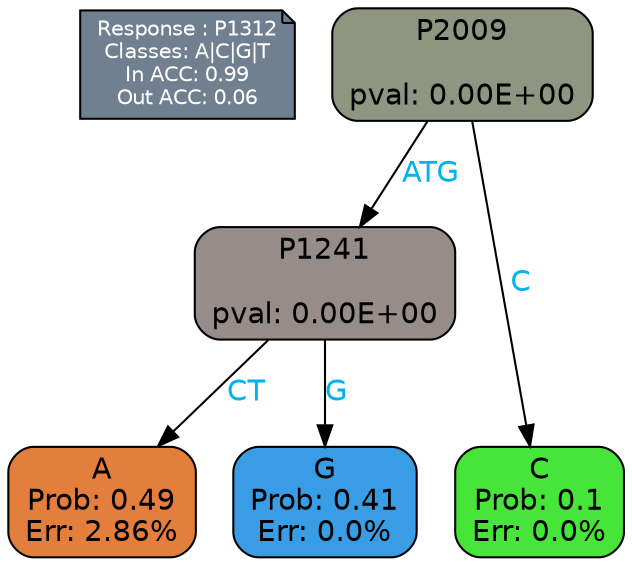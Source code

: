 digraph Tree {
node [shape=box, style="filled, rounded", color="black", fontname=helvetica] ;
graph [ranksep=equally, splines=polylines, bgcolor=transparent, dpi=600] ;
edge [fontname=helvetica] ;
LEGEND [label="Response : P1312
Classes: A|C|G|T
In ACC: 0.99
Out ACC: 0.06
",shape=note,align=left,style=filled,fillcolor="slategray",fontcolor="white",fontsize=10];1 [label="P2009

pval: 0.00E+00", fillcolor="#8e9581"] ;
2 [label="P1241

pval: 0.00E+00", fillcolor="#968c89"] ;
3 [label="A
Prob: 0.49
Err: 2.86%", fillcolor="#e47e3d"] ;
4 [label="G
Prob: 0.41
Err: 0.0%", fillcolor="#399de5"] ;
5 [label="C
Prob: 0.1
Err: 0.0%", fillcolor="#47e539"] ;
1 -> 2 [label="ATG",fontcolor=deepskyblue2] ;
1 -> 5 [label="C",fontcolor=deepskyblue2] ;
2 -> 3 [label="CT",fontcolor=deepskyblue2] ;
2 -> 4 [label="G",fontcolor=deepskyblue2] ;
{rank = same; 3;4;5;}{rank = same; LEGEND;1;}}